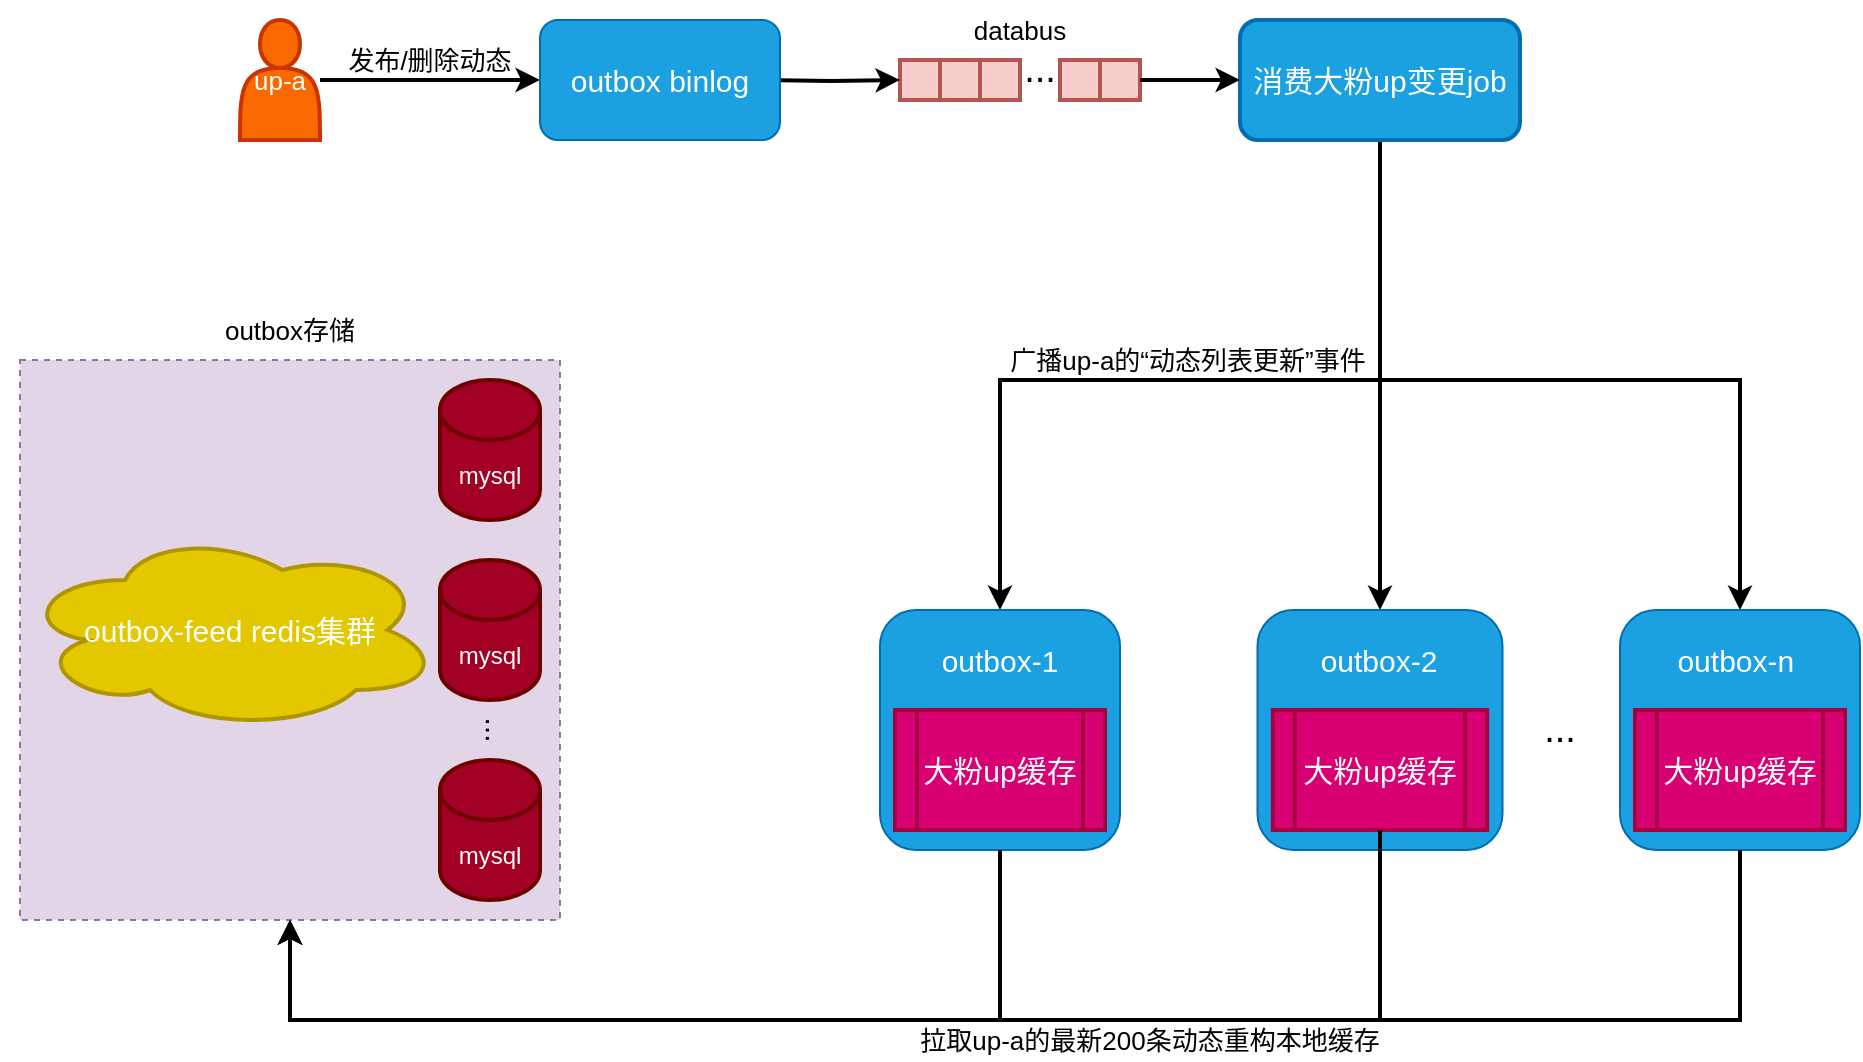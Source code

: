 <mxfile version="21.1.4" type="github">
  <diagram name="第 1 页" id="LYToZndpgdPRDlfCrlT4">
    <mxGraphModel dx="2261" dy="796" grid="1" gridSize="10" guides="1" tooltips="1" connect="1" arrows="1" fold="1" page="1" pageScale="1" pageWidth="827" pageHeight="1169" math="0" shadow="0">
      <root>
        <mxCell id="0" />
        <mxCell id="1" parent="0" />
        <mxCell id="lx1pQPTJVr5pFZ4xOF1r-11" value="" style="group" parent="1" vertex="1" connectable="0">
          <mxGeometry x="270" y="240" width="120" height="30" as="geometry" />
        </mxCell>
        <mxCell id="lx1pQPTJVr5pFZ4xOF1r-1" value="" style="rounded=0;whiteSpace=wrap;html=1;fillColor=#f8cecc;strokeColor=#b85450;strokeWidth=2;" parent="lx1pQPTJVr5pFZ4xOF1r-11" vertex="1">
          <mxGeometry y="10" width="20" height="20" as="geometry" />
        </mxCell>
        <mxCell id="lx1pQPTJVr5pFZ4xOF1r-2" value="" style="rounded=0;whiteSpace=wrap;html=1;fillColor=#f8cecc;strokeColor=#b85450;strokeWidth=2;" parent="lx1pQPTJVr5pFZ4xOF1r-11" vertex="1">
          <mxGeometry x="20" y="10" width="20" height="20" as="geometry" />
        </mxCell>
        <mxCell id="lx1pQPTJVr5pFZ4xOF1r-3" value="" style="rounded=0;whiteSpace=wrap;html=1;fillColor=#f8cecc;strokeColor=#b85450;strokeWidth=2;" parent="lx1pQPTJVr5pFZ4xOF1r-11" vertex="1">
          <mxGeometry x="40" y="10" width="20" height="20" as="geometry" />
        </mxCell>
        <mxCell id="lx1pQPTJVr5pFZ4xOF1r-4" value="" style="rounded=0;whiteSpace=wrap;html=1;fillColor=#f8cecc;strokeColor=#b85450;strokeWidth=2;" parent="lx1pQPTJVr5pFZ4xOF1r-11" vertex="1">
          <mxGeometry x="80" y="10" width="20" height="20" as="geometry" />
        </mxCell>
        <mxCell id="lx1pQPTJVr5pFZ4xOF1r-5" value="" style="rounded=0;whiteSpace=wrap;html=1;fillColor=#f8cecc;strokeColor=#b85450;strokeWidth=2;" parent="lx1pQPTJVr5pFZ4xOF1r-11" vertex="1">
          <mxGeometry x="100" y="10" width="20" height="20" as="geometry" />
        </mxCell>
        <mxCell id="lx1pQPTJVr5pFZ4xOF1r-8" value="&lt;font style=&quot;font-size: 19px;&quot;&gt;...&lt;/font&gt;" style="text;strokeColor=none;align=center;fillColor=none;html=1;verticalAlign=middle;whiteSpace=wrap;rounded=0;" parent="lx1pQPTJVr5pFZ4xOF1r-11" vertex="1">
          <mxGeometry x="50" width="40" height="30" as="geometry" />
        </mxCell>
        <mxCell id="lx1pQPTJVr5pFZ4xOF1r-13" style="edgeStyle=orthogonalEdgeStyle;rounded=0;orthogonalLoop=1;jettySize=auto;html=1;entryX=0;entryY=0.5;entryDx=0;entryDy=0;strokeWidth=2;" parent="1" target="lx1pQPTJVr5pFZ4xOF1r-1" edge="1">
          <mxGeometry relative="1" as="geometry">
            <mxPoint x="200" y="260" as="sourcePoint" />
          </mxGeometry>
        </mxCell>
        <mxCell id="lx1pQPTJVr5pFZ4xOF1r-14" value="&lt;font style=&quot;font-size: 13px;&quot;&gt;databus&lt;/font&gt;" style="text;strokeColor=none;align=center;fillColor=none;html=1;verticalAlign=middle;whiteSpace=wrap;rounded=0;" parent="1" vertex="1">
          <mxGeometry x="300" y="220" width="60" height="30" as="geometry" />
        </mxCell>
        <mxCell id="xFtKWuB6oAjm8ktNWieY-7" style="edgeStyle=orthogonalEdgeStyle;rounded=0;orthogonalLoop=1;jettySize=auto;html=1;exitX=0.5;exitY=1;exitDx=0;exitDy=0;entryX=0.5;entryY=0;entryDx=0;entryDy=0;strokeWidth=2;" edge="1" parent="1" source="lx1pQPTJVr5pFZ4xOF1r-15" target="lx1pQPTJVr5pFZ4xOF1r-41">
          <mxGeometry relative="1" as="geometry">
            <Array as="points">
              <mxPoint x="510" y="410" />
              <mxPoint x="320" y="410" />
            </Array>
          </mxGeometry>
        </mxCell>
        <mxCell id="xFtKWuB6oAjm8ktNWieY-8" style="edgeStyle=orthogonalEdgeStyle;rounded=0;orthogonalLoop=1;jettySize=auto;html=1;entryX=0.5;entryY=0;entryDx=0;entryDy=0;strokeWidth=2;" edge="1" parent="1" source="lx1pQPTJVr5pFZ4xOF1r-15" target="lx1pQPTJVr5pFZ4xOF1r-45">
          <mxGeometry relative="1" as="geometry" />
        </mxCell>
        <mxCell id="xFtKWuB6oAjm8ktNWieY-9" style="edgeStyle=orthogonalEdgeStyle;rounded=0;orthogonalLoop=1;jettySize=auto;html=1;entryX=0.5;entryY=0;entryDx=0;entryDy=0;strokeWidth=2;" edge="1" parent="1" source="lx1pQPTJVr5pFZ4xOF1r-15" target="lx1pQPTJVr5pFZ4xOF1r-49">
          <mxGeometry relative="1" as="geometry">
            <Array as="points">
              <mxPoint x="510" y="410" />
              <mxPoint x="690" y="410" />
            </Array>
          </mxGeometry>
        </mxCell>
        <mxCell id="lx1pQPTJVr5pFZ4xOF1r-15" value="&lt;font style=&quot;font-size: 15px;&quot;&gt;消费大粉up变更job&lt;/font&gt;" style="rounded=1;whiteSpace=wrap;html=1;strokeWidth=2;fillColor=#1ba1e2;fontColor=#ffffff;strokeColor=#006EAF;" parent="1" vertex="1">
          <mxGeometry x="440" y="230" width="140" height="60" as="geometry" />
        </mxCell>
        <mxCell id="lx1pQPTJVr5pFZ4xOF1r-16" style="edgeStyle=orthogonalEdgeStyle;rounded=0;orthogonalLoop=1;jettySize=auto;html=1;entryX=0;entryY=0.5;entryDx=0;entryDy=0;strokeWidth=2;" parent="1" source="lx1pQPTJVr5pFZ4xOF1r-5" target="lx1pQPTJVr5pFZ4xOF1r-15" edge="1">
          <mxGeometry relative="1" as="geometry" />
        </mxCell>
        <mxCell id="lx1pQPTJVr5pFZ4xOF1r-40" value="" style="group" parent="1" vertex="1" connectable="0">
          <mxGeometry x="260" y="525" width="120" height="120" as="geometry" />
        </mxCell>
        <mxCell id="lx1pQPTJVr5pFZ4xOF1r-41" value="" style="rounded=1;whiteSpace=wrap;html=1;fillColor=#1ba1e2;fontColor=#ffffff;strokeColor=#006EAF;" parent="lx1pQPTJVr5pFZ4xOF1r-40" vertex="1">
          <mxGeometry width="120" height="120" as="geometry" />
        </mxCell>
        <mxCell id="lx1pQPTJVr5pFZ4xOF1r-42" value="&lt;span style=&quot;font-size: 15px;&quot;&gt;大粉up缓存&lt;/span&gt;" style="shape=process;whiteSpace=wrap;html=1;backgroundOutline=1;strokeWidth=2;fillColor=#d80073;fontColor=#ffffff;strokeColor=#A50040;" parent="lx1pQPTJVr5pFZ4xOF1r-40" vertex="1">
          <mxGeometry x="7.5" y="50" width="105" height="60" as="geometry" />
        </mxCell>
        <mxCell id="lx1pQPTJVr5pFZ4xOF1r-43" value="&lt;font color=&quot;#ffffff&quot; style=&quot;font-size: 15px;&quot;&gt;outbox-1&lt;/font&gt;" style="text;strokeColor=none;align=center;fillColor=none;html=1;verticalAlign=middle;whiteSpace=wrap;rounded=0;" parent="lx1pQPTJVr5pFZ4xOF1r-40" vertex="1">
          <mxGeometry x="25" y="10" width="70" height="30" as="geometry" />
        </mxCell>
        <mxCell id="lx1pQPTJVr5pFZ4xOF1r-44" value="" style="group" parent="1" vertex="1" connectable="0">
          <mxGeometry x="448.75" y="525" width="122.5" height="120" as="geometry" />
        </mxCell>
        <mxCell id="lx1pQPTJVr5pFZ4xOF1r-45" value="" style="rounded=1;whiteSpace=wrap;html=1;fillColor=#1ba1e2;fontColor=#ffffff;strokeColor=#006EAF;" parent="lx1pQPTJVr5pFZ4xOF1r-44" vertex="1">
          <mxGeometry width="122.5" height="120" as="geometry" />
        </mxCell>
        <mxCell id="lx1pQPTJVr5pFZ4xOF1r-46" value="&lt;span style=&quot;font-size: 15px;&quot;&gt;大粉up缓存&lt;/span&gt;" style="shape=process;whiteSpace=wrap;html=1;backgroundOutline=1;strokeWidth=2;fillColor=#d80073;fontColor=#ffffff;strokeColor=#A50040;" parent="lx1pQPTJVr5pFZ4xOF1r-44" vertex="1">
          <mxGeometry x="7.656" y="50" width="107.187" height="60" as="geometry" />
        </mxCell>
        <mxCell id="lx1pQPTJVr5pFZ4xOF1r-47" value="&lt;font color=&quot;#ffffff&quot; style=&quot;font-size: 15px;&quot;&gt;outbox-2&lt;/font&gt;" style="text;strokeColor=none;align=center;fillColor=none;html=1;verticalAlign=middle;whiteSpace=wrap;rounded=0;" parent="lx1pQPTJVr5pFZ4xOF1r-44" vertex="1">
          <mxGeometry x="25.521" y="10" width="71.458" height="30" as="geometry" />
        </mxCell>
        <mxCell id="lx1pQPTJVr5pFZ4xOF1r-48" value="" style="group" parent="1" vertex="1" connectable="0">
          <mxGeometry x="630" y="525" width="120" height="120" as="geometry" />
        </mxCell>
        <mxCell id="lx1pQPTJVr5pFZ4xOF1r-49" value="" style="rounded=1;whiteSpace=wrap;html=1;fillColor=#1ba1e2;fontColor=#ffffff;strokeColor=#006EAF;" parent="lx1pQPTJVr5pFZ4xOF1r-48" vertex="1">
          <mxGeometry width="120" height="120" as="geometry" />
        </mxCell>
        <mxCell id="lx1pQPTJVr5pFZ4xOF1r-50" value="&lt;span style=&quot;font-size: 15px;&quot;&gt;大粉up缓存&lt;/span&gt;" style="shape=process;whiteSpace=wrap;html=1;backgroundOutline=1;strokeWidth=2;fillColor=#d80073;fontColor=#ffffff;strokeColor=#A50040;" parent="lx1pQPTJVr5pFZ4xOF1r-48" vertex="1">
          <mxGeometry x="7.5" y="50" width="105" height="60" as="geometry" />
        </mxCell>
        <mxCell id="lx1pQPTJVr5pFZ4xOF1r-51" value="&lt;font color=&quot;#ffffff&quot; style=&quot;font-size: 15px;&quot;&gt;outbox-n&amp;nbsp;&lt;/font&gt;" style="text;strokeColor=none;align=center;fillColor=none;html=1;verticalAlign=middle;whiteSpace=wrap;rounded=0;" parent="lx1pQPTJVr5pFZ4xOF1r-48" vertex="1">
          <mxGeometry x="25" y="10" width="70" height="30" as="geometry" />
        </mxCell>
        <mxCell id="lx1pQPTJVr5pFZ4xOF1r-59" value="" style="group" parent="1" vertex="1" connectable="0">
          <mxGeometry x="-180" y="370" width="280" height="310" as="geometry" />
        </mxCell>
        <mxCell id="lx1pQPTJVr5pFZ4xOF1r-60" value="" style="rounded=0;whiteSpace=wrap;html=1;dashed=1;fillColor=#e1d5e7;strokeColor=#9673a6;" parent="lx1pQPTJVr5pFZ4xOF1r-59" vertex="1">
          <mxGeometry x="10" y="30" width="270" height="280" as="geometry" />
        </mxCell>
        <mxCell id="lx1pQPTJVr5pFZ4xOF1r-61" value="&lt;font color=&quot;#ffffff&quot; style=&quot;font-size: 15px;&quot;&gt;outbox-feed redis集群&lt;/font&gt;" style="ellipse;shape=cloud;whiteSpace=wrap;html=1;strokeWidth=2;fillColor=#e3c800;strokeColor=#B09500;fontColor=#000000;" parent="lx1pQPTJVr5pFZ4xOF1r-59" vertex="1">
          <mxGeometry x="10" y="115" width="210" height="100" as="geometry" />
        </mxCell>
        <mxCell id="lx1pQPTJVr5pFZ4xOF1r-62" value="mysql" style="shape=cylinder3;whiteSpace=wrap;html=1;boundedLbl=1;backgroundOutline=1;size=15;strokeWidth=2;fillColor=#a20025;fontColor=#ffffff;strokeColor=#6F0000;" parent="lx1pQPTJVr5pFZ4xOF1r-59" vertex="1">
          <mxGeometry x="220" y="40" width="50" height="70" as="geometry" />
        </mxCell>
        <mxCell id="lx1pQPTJVr5pFZ4xOF1r-63" value="mysql" style="shape=cylinder3;whiteSpace=wrap;html=1;boundedLbl=1;backgroundOutline=1;size=15;strokeWidth=2;fillColor=#a20025;fontColor=#ffffff;strokeColor=#6F0000;" parent="lx1pQPTJVr5pFZ4xOF1r-59" vertex="1">
          <mxGeometry x="220" y="130" width="50" height="70" as="geometry" />
        </mxCell>
        <mxCell id="lx1pQPTJVr5pFZ4xOF1r-64" value="&lt;font style=&quot;font-size: 15px;&quot;&gt;...&lt;/font&gt;" style="text;strokeColor=none;align=center;fillColor=none;html=1;verticalAlign=middle;whiteSpace=wrap;rounded=0;rotation=-90;" parent="lx1pQPTJVr5pFZ4xOF1r-59" vertex="1">
          <mxGeometry x="207" y="200" width="63" height="30" as="geometry" />
        </mxCell>
        <mxCell id="lx1pQPTJVr5pFZ4xOF1r-65" value="mysql" style="shape=cylinder3;whiteSpace=wrap;html=1;boundedLbl=1;backgroundOutline=1;size=15;strokeWidth=2;fillColor=#a20025;fontColor=#ffffff;strokeColor=#6F0000;" parent="lx1pQPTJVr5pFZ4xOF1r-59" vertex="1">
          <mxGeometry x="220" y="230" width="50" height="70" as="geometry" />
        </mxCell>
        <mxCell id="lx1pQPTJVr5pFZ4xOF1r-66" value="&lt;font style=&quot;font-size: 13px;&quot;&gt;outbox存储&lt;/font&gt;" style="text;strokeColor=none;align=center;fillColor=none;html=1;verticalAlign=middle;whiteSpace=wrap;rounded=0;" parent="lx1pQPTJVr5pFZ4xOF1r-59" vertex="1">
          <mxGeometry x="105" width="80" height="30" as="geometry" />
        </mxCell>
        <mxCell id="lx1pQPTJVr5pFZ4xOF1r-69" value="&lt;font style=&quot;font-size: 19px;&quot;&gt;...&lt;/font&gt;" style="text;strokeColor=none;align=center;fillColor=none;html=1;verticalAlign=middle;whiteSpace=wrap;rounded=0;" parent="1" vertex="1">
          <mxGeometry x="580" y="570" width="40" height="30" as="geometry" />
        </mxCell>
        <mxCell id="lx1pQPTJVr5pFZ4xOF1r-80" value="&lt;font style=&quot;font-size: 13px;&quot;&gt;拉取up-a的最新200条动态重构本地缓存&lt;/font&gt;" style="text;strokeColor=none;align=center;fillColor=none;html=1;verticalAlign=middle;whiteSpace=wrap;rounded=0;" parent="1" vertex="1">
          <mxGeometry x="270" y="730" width="250" height="20" as="geometry" />
        </mxCell>
        <mxCell id="lx1pQPTJVr5pFZ4xOF1r-82" style="edgeStyle=orthogonalEdgeStyle;rounded=0;orthogonalLoop=1;jettySize=auto;html=1;entryX=0;entryY=0.5;entryDx=0;entryDy=0;strokeWidth=2;" parent="1" source="lx1pQPTJVr5pFZ4xOF1r-81" edge="1">
          <mxGeometry relative="1" as="geometry">
            <mxPoint x="90" y="260" as="targetPoint" />
          </mxGeometry>
        </mxCell>
        <mxCell id="lx1pQPTJVr5pFZ4xOF1r-81" value="&lt;font color=&quot;#ffffff&quot; style=&quot;font-size: 13px;&quot;&gt;up-a&lt;/font&gt;" style="shape=actor;whiteSpace=wrap;html=1;strokeWidth=2;fillColor=#fa6800;fontColor=#000000;strokeColor=#C73500;" parent="1" vertex="1">
          <mxGeometry x="-60" y="230" width="40" height="60" as="geometry" />
        </mxCell>
        <mxCell id="lx1pQPTJVr5pFZ4xOF1r-83" value="&lt;font style=&quot;font-size: 13px;&quot;&gt;发布/删除动态&lt;/font&gt;" style="text;strokeColor=none;align=center;fillColor=none;html=1;verticalAlign=middle;whiteSpace=wrap;rounded=0;" parent="1" vertex="1">
          <mxGeometry x="-20" y="240" width="110" height="20" as="geometry" />
        </mxCell>
        <mxCell id="lx1pQPTJVr5pFZ4xOF1r-89" value="&lt;font style=&quot;font-size: 15px;&quot;&gt;outbox binlog&lt;/font&gt;" style="rounded=1;whiteSpace=wrap;html=1;fillColor=#1ba1e2;fontColor=#ffffff;strokeColor=#006EAF;" parent="1" vertex="1">
          <mxGeometry x="90" y="230" width="120" height="60" as="geometry" />
        </mxCell>
        <mxCell id="xFtKWuB6oAjm8ktNWieY-10" style="edgeStyle=orthogonalEdgeStyle;rounded=0;orthogonalLoop=1;jettySize=auto;html=1;entryX=0.5;entryY=1;entryDx=0;entryDy=0;strokeWidth=2;" edge="1" parent="1" source="lx1pQPTJVr5pFZ4xOF1r-41" target="lx1pQPTJVr5pFZ4xOF1r-60">
          <mxGeometry relative="1" as="geometry">
            <Array as="points">
              <mxPoint x="320" y="730" />
              <mxPoint x="-35" y="730" />
            </Array>
          </mxGeometry>
        </mxCell>
        <mxCell id="xFtKWuB6oAjm8ktNWieY-11" style="edgeStyle=orthogonalEdgeStyle;rounded=0;orthogonalLoop=1;jettySize=auto;html=1;entryX=0.5;entryY=1;entryDx=0;entryDy=0;strokeWidth=2;" edge="1" parent="1" source="lx1pQPTJVr5pFZ4xOF1r-46" target="lx1pQPTJVr5pFZ4xOF1r-60">
          <mxGeometry relative="1" as="geometry">
            <Array as="points">
              <mxPoint x="510" y="730" />
              <mxPoint x="-35" y="730" />
            </Array>
          </mxGeometry>
        </mxCell>
        <mxCell id="xFtKWuB6oAjm8ktNWieY-12" style="edgeStyle=orthogonalEdgeStyle;rounded=0;orthogonalLoop=1;jettySize=auto;html=1;entryX=0.5;entryY=1;entryDx=0;entryDy=0;strokeWidth=2;" edge="1" parent="1" source="lx1pQPTJVr5pFZ4xOF1r-49" target="lx1pQPTJVr5pFZ4xOF1r-60">
          <mxGeometry relative="1" as="geometry">
            <Array as="points">
              <mxPoint x="690" y="730" />
              <mxPoint x="-35" y="730" />
            </Array>
          </mxGeometry>
        </mxCell>
        <mxCell id="xFtKWuB6oAjm8ktNWieY-13" value="&lt;font style=&quot;font-size: 13px;&quot;&gt;广播up-a的“动态列表更新”事件&lt;/font&gt;" style="text;strokeColor=none;align=center;fillColor=none;html=1;verticalAlign=middle;whiteSpace=wrap;rounded=0;" vertex="1" parent="1">
          <mxGeometry x="289" y="390" width="250" height="20" as="geometry" />
        </mxCell>
      </root>
    </mxGraphModel>
  </diagram>
</mxfile>
